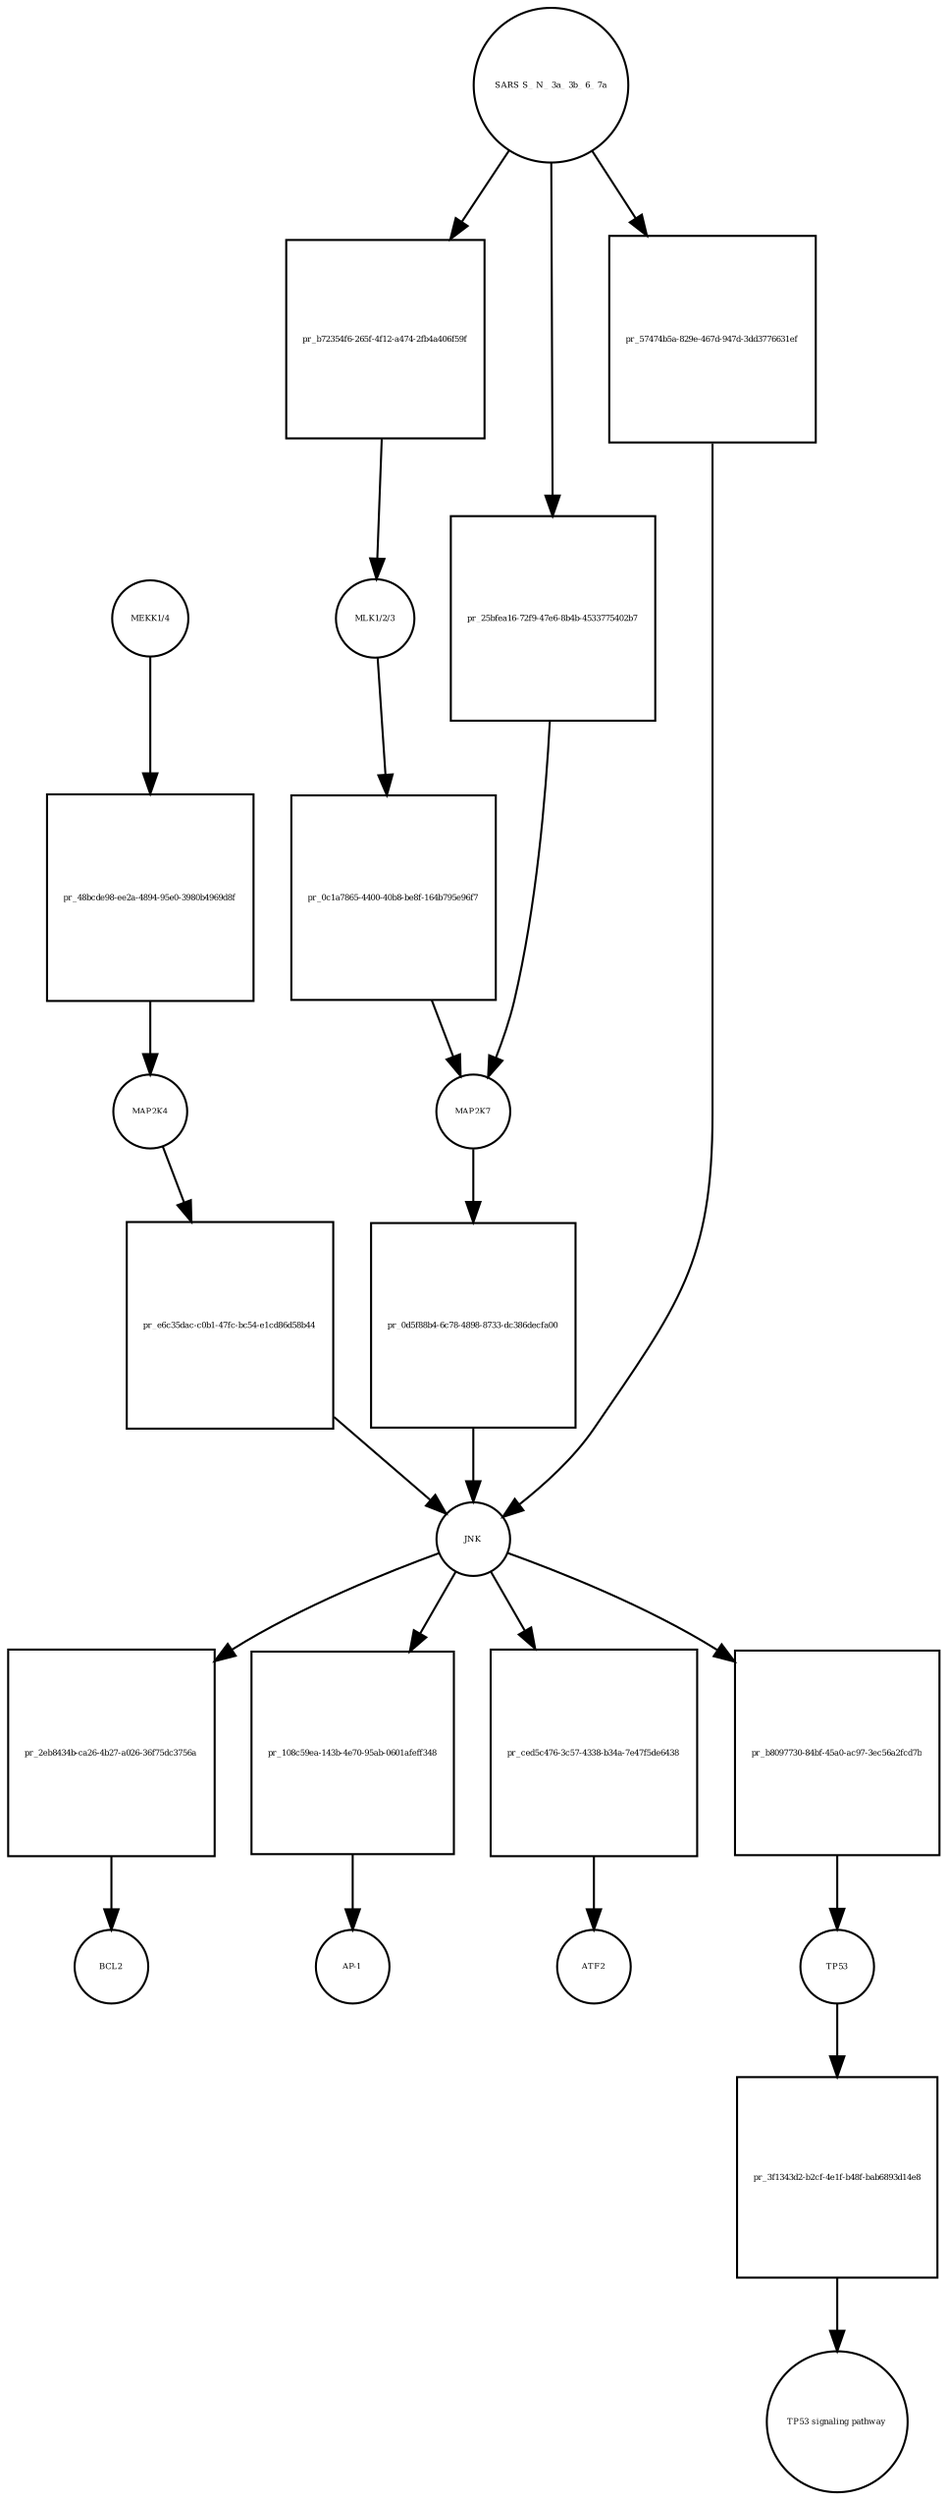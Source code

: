 strict digraph  {
"MEKK1/4" [annotation="", bipartite=0, cls=complex, fontsize=4, label="MEKK1/4", shape=circle];
"pr_48bcde98-ee2a-4894-95e0-3980b4969d8f" [annotation="", bipartite=1, cls=process, fontsize=4, label="pr_48bcde98-ee2a-4894-95e0-3980b4969d8f", shape=square];
MAP2K4 [annotation=urn_miriam_uniprot_P45985, bipartite=0, cls=macromolecule, fontsize=4, label=MAP2K4, shape=circle];
"MLK1/2/3" [annotation="", bipartite=0, cls=complex, fontsize=4, label="MLK1/2/3", shape=circle];
"pr_0c1a7865-4400-40b8-be8f-164b795e96f7" [annotation="", bipartite=1, cls=process, fontsize=4, label="pr_0c1a7865-4400-40b8-be8f-164b795e96f7", shape=square];
MAP2K7 [annotation=urn_miriam_uniprot_O14733, bipartite=0, cls=macromolecule, fontsize=4, label=MAP2K7, shape=circle];
"pr_e6c35dac-c0b1-47fc-bc54-e1cd86d58b44" [annotation="", bipartite=1, cls=process, fontsize=4, label="pr_e6c35dac-c0b1-47fc-bc54-e1cd86d58b44", shape=square];
JNK [annotation="", bipartite=0, cls=complex, fontsize=4, label=JNK, shape=circle];
"pr_0d5f88b4-6c78-4898-8733-dc386decfa00" [annotation="", bipartite=1, cls=process, fontsize=4, label="pr_0d5f88b4-6c78-4898-8733-dc386decfa00", shape=square];
"pr_2eb8434b-ca26-4b27-a026-36f75dc3756a" [annotation="", bipartite=1, cls=process, fontsize=4, label="pr_2eb8434b-ca26-4b27-a026-36f75dc3756a", shape=square];
BCL2 [annotation=urn_miriam_uniprot_P10415, bipartite=0, cls=macromolecule, fontsize=4, label=BCL2, shape=circle];
"pr_108c59ea-143b-4e70-95ab-0601afeff348" [annotation="", bipartite=1, cls=process, fontsize=4, label="pr_108c59ea-143b-4e70-95ab-0601afeff348", shape=square];
"AP-1" [annotation="", bipartite=0, cls=complex, fontsize=4, label="AP-1", shape=circle];
"SARS S_ N_ 3a_ 3b_ 6_ 7a" [annotation="", bipartite=0, cls=macromolecule, fontsize=4, label="SARS S_ N_ 3a_ 3b_ 6_ 7a", shape=circle];
"pr_b72354f6-265f-4f12-a474-2fb4a406f59f" [annotation="", bipartite=1, cls=process, fontsize=4, label="pr_b72354f6-265f-4f12-a474-2fb4a406f59f", shape=square];
"pr_ced5c476-3c57-4338-b34a-7e47f5de6438" [annotation="", bipartite=1, cls=process, fontsize=4, label="pr_ced5c476-3c57-4338-b34a-7e47f5de6438", shape=square];
ATF2 [annotation=urn_miriam_uniprot_P15336, bipartite=0, cls=macromolecule, fontsize=4, label=ATF2, shape=circle];
"pr_b8097730-84bf-45a0-ac97-3ec56a2fcd7b" [annotation="", bipartite=1, cls=process, fontsize=4, label="pr_b8097730-84bf-45a0-ac97-3ec56a2fcd7b", shape=square];
TP53 [annotation=urn_miriam_uniprot_P04637, bipartite=0, cls=macromolecule, fontsize=4, label=TP53, shape=circle];
"pr_3f1343d2-b2cf-4e1f-b48f-bab6893d14e8" [annotation="", bipartite=1, cls=process, fontsize=4, label="pr_3f1343d2-b2cf-4e1f-b48f-bab6893d14e8", shape=square];
"TP53 signaling pathway" [annotation="", bipartite=0, cls="unspecified entity", fontsize=4, label="TP53 signaling pathway", shape=circle];
"pr_25bfea16-72f9-47e6-8b4b-4533775402b7" [annotation="", bipartite=1, cls=process, fontsize=4, label="pr_25bfea16-72f9-47e6-8b4b-4533775402b7", shape=square];
"pr_57474b5a-829e-467d-947d-3dd3776631ef" [annotation="", bipartite=1, cls=process, fontsize=4, label="pr_57474b5a-829e-467d-947d-3dd3776631ef", shape=square];
"MEKK1/4" -> "pr_48bcde98-ee2a-4894-95e0-3980b4969d8f"  [annotation="", interaction_type=consumption];
"pr_48bcde98-ee2a-4894-95e0-3980b4969d8f" -> MAP2K4  [annotation="", interaction_type=production];
MAP2K4 -> "pr_e6c35dac-c0b1-47fc-bc54-e1cd86d58b44"  [annotation="", interaction_type=consumption];
"MLK1/2/3" -> "pr_0c1a7865-4400-40b8-be8f-164b795e96f7"  [annotation="", interaction_type=consumption];
"pr_0c1a7865-4400-40b8-be8f-164b795e96f7" -> MAP2K7  [annotation="", interaction_type=production];
MAP2K7 -> "pr_0d5f88b4-6c78-4898-8733-dc386decfa00"  [annotation="", interaction_type=consumption];
"pr_e6c35dac-c0b1-47fc-bc54-e1cd86d58b44" -> JNK  [annotation="", interaction_type=production];
JNK -> "pr_2eb8434b-ca26-4b27-a026-36f75dc3756a"  [annotation="", interaction_type=consumption];
JNK -> "pr_108c59ea-143b-4e70-95ab-0601afeff348"  [annotation="", interaction_type=consumption];
JNK -> "pr_ced5c476-3c57-4338-b34a-7e47f5de6438"  [annotation="", interaction_type=consumption];
JNK -> "pr_b8097730-84bf-45a0-ac97-3ec56a2fcd7b"  [annotation="", interaction_type=consumption];
"pr_0d5f88b4-6c78-4898-8733-dc386decfa00" -> JNK  [annotation="", interaction_type=production];
"pr_2eb8434b-ca26-4b27-a026-36f75dc3756a" -> BCL2  [annotation="", interaction_type=production];
"pr_108c59ea-143b-4e70-95ab-0601afeff348" -> "AP-1"  [annotation="", interaction_type=production];
"SARS S_ N_ 3a_ 3b_ 6_ 7a" -> "pr_b72354f6-265f-4f12-a474-2fb4a406f59f"  [annotation="", interaction_type=consumption];
"SARS S_ N_ 3a_ 3b_ 6_ 7a" -> "pr_25bfea16-72f9-47e6-8b4b-4533775402b7"  [annotation="", interaction_type=consumption];
"SARS S_ N_ 3a_ 3b_ 6_ 7a" -> "pr_57474b5a-829e-467d-947d-3dd3776631ef"  [annotation="", interaction_type=consumption];
"pr_b72354f6-265f-4f12-a474-2fb4a406f59f" -> "MLK1/2/3"  [annotation="", interaction_type=production];
"pr_ced5c476-3c57-4338-b34a-7e47f5de6438" -> ATF2  [annotation="", interaction_type=production];
"pr_b8097730-84bf-45a0-ac97-3ec56a2fcd7b" -> TP53  [annotation="", interaction_type=production];
TP53 -> "pr_3f1343d2-b2cf-4e1f-b48f-bab6893d14e8"  [annotation="", interaction_type=consumption];
"pr_3f1343d2-b2cf-4e1f-b48f-bab6893d14e8" -> "TP53 signaling pathway"  [annotation="", interaction_type=production];
"pr_25bfea16-72f9-47e6-8b4b-4533775402b7" -> MAP2K7  [annotation="", interaction_type=production];
"pr_57474b5a-829e-467d-947d-3dd3776631ef" -> JNK  [annotation="", interaction_type=production];
}
